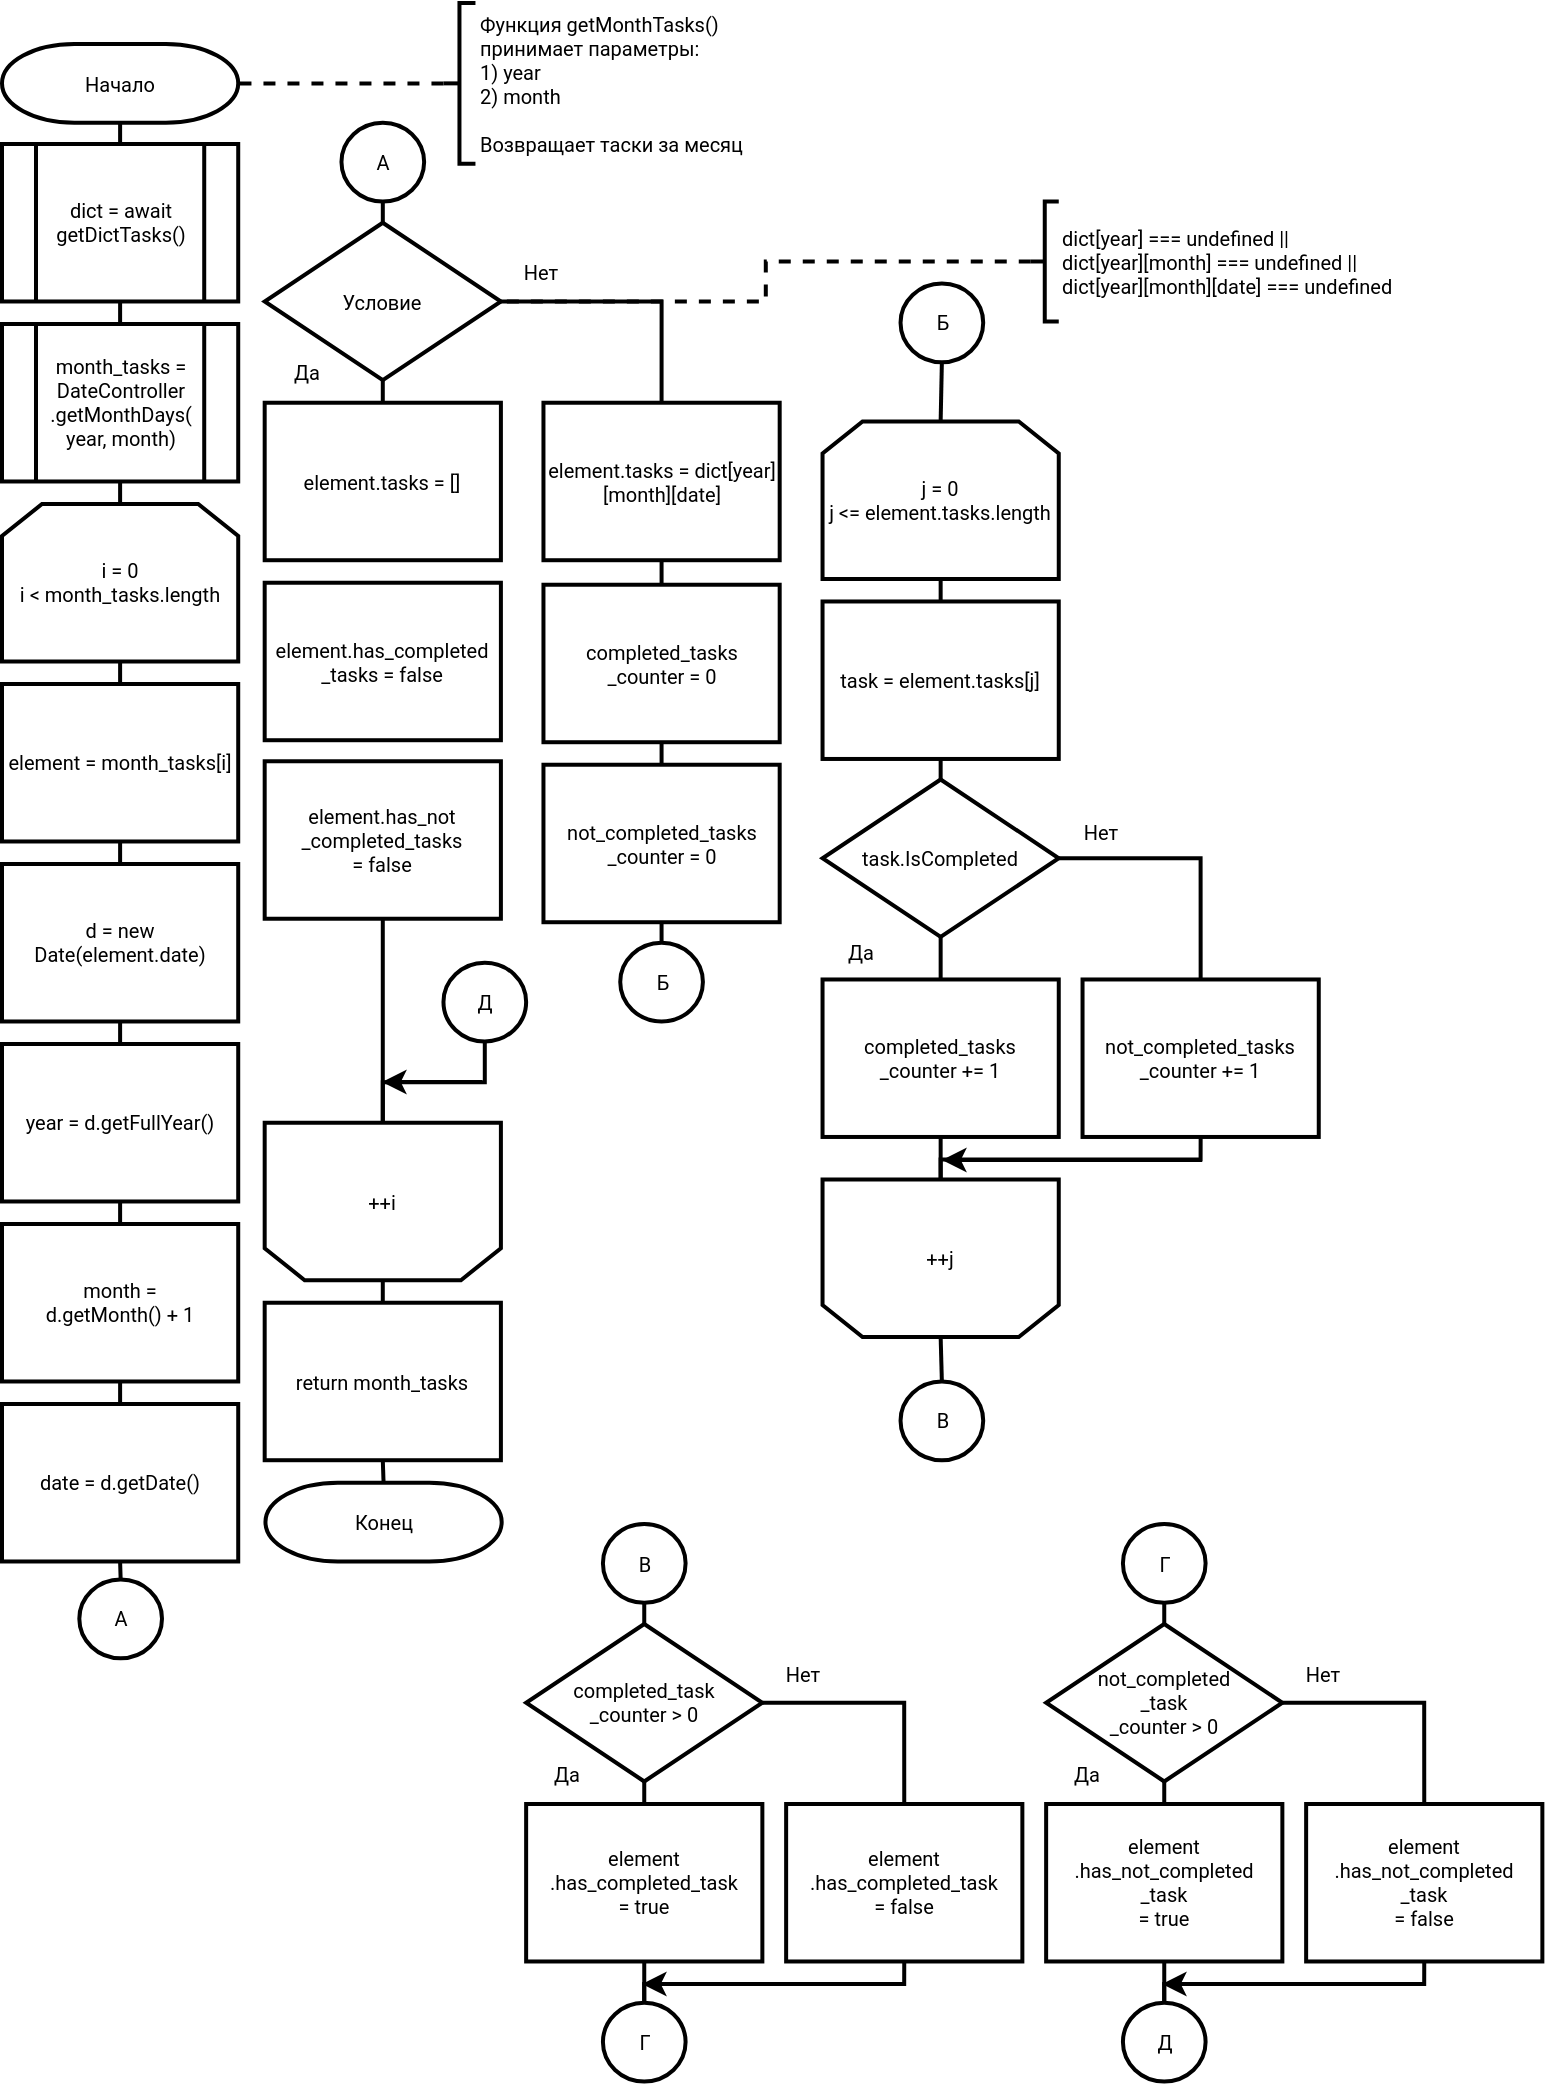 <mxfile version="20.2.3" type="device"><diagram id="nFzSmiwqBWRnLa_vWKCg" name="Page-1"><mxGraphModel dx="1673" dy="1018" grid="1" gridSize="10" guides="1" tooltips="1" connect="1" arrows="1" fold="1" page="1" pageScale="1" pageWidth="827" pageHeight="1169" math="0" shadow="0"><root><mxCell id="0"/><mxCell id="1" parent="0"/><mxCell id="IY1afxQUJ_KsJYkmr2Ai-99" style="edgeStyle=orthogonalEdgeStyle;rounded=0;orthogonalLoop=1;jettySize=auto;html=1;exitX=0.5;exitY=1;exitDx=0;exitDy=0;exitPerimeter=0;entryX=0.5;entryY=0;entryDx=0;entryDy=0;fontFamily=Roboto;fontSource=https%3A%2F%2Ffonts.googleapis.com%2Fcss%3Ffamily%3DRoboto;fontSize=10;endArrow=none;endFill=0;strokeWidth=2;" parent="1" source="IY1afxQUJ_KsJYkmr2Ai-1" target="IY1afxQUJ_KsJYkmr2Ai-2" edge="1"><mxGeometry relative="1" as="geometry"/></mxCell><mxCell id="IY1afxQUJ_KsJYkmr2Ai-1" value="Начало" style="strokeWidth=2;html=1;shape=mxgraph.flowchart.terminator;whiteSpace=wrap;fontFamily=Roboto;fontSource=https%3A%2F%2Ffonts.googleapis.com%2Fcss%3Ffamily%3DRoboto;fontSize=10;" parent="1" vertex="1"><mxGeometry x="40" y="40" width="118.11" height="39.37" as="geometry"/></mxCell><mxCell id="IY1afxQUJ_KsJYkmr2Ai-100" style="edgeStyle=orthogonalEdgeStyle;rounded=0;orthogonalLoop=1;jettySize=auto;html=1;exitX=0.5;exitY=1;exitDx=0;exitDy=0;entryX=0.5;entryY=0;entryDx=0;entryDy=0;fontFamily=Roboto;fontSource=https%3A%2F%2Ffonts.googleapis.com%2Fcss%3Ffamily%3DRoboto;fontSize=10;endArrow=none;endFill=0;strokeWidth=2;" parent="1" source="IY1afxQUJ_KsJYkmr2Ai-2" target="IY1afxQUJ_KsJYkmr2Ai-3" edge="1"><mxGeometry relative="1" as="geometry"/></mxCell><mxCell id="IY1afxQUJ_KsJYkmr2Ai-2" value="dict = await getDictTasks()" style="verticalLabelPosition=middle;verticalAlign=middle;html=1;shape=process;whiteSpace=wrap;rounded=0;size=0.14;arcSize=6;fontFamily=Roboto;fontSource=https%3A%2F%2Ffonts.googleapis.com%2Fcss%3Ffamily%3DRoboto;strokeWidth=2;labelPosition=center;align=center;fontSize=10;" parent="1" vertex="1"><mxGeometry x="40" y="90" width="118.11" height="78.74" as="geometry"/></mxCell><mxCell id="IY1afxQUJ_KsJYkmr2Ai-101" style="edgeStyle=orthogonalEdgeStyle;rounded=0;orthogonalLoop=1;jettySize=auto;html=1;exitX=0.5;exitY=1;exitDx=0;exitDy=0;entryX=0.5;entryY=0;entryDx=0;entryDy=0;fontFamily=Roboto;fontSource=https%3A%2F%2Ffonts.googleapis.com%2Fcss%3Ffamily%3DRoboto;fontSize=10;endArrow=none;endFill=0;strokeWidth=2;" parent="1" source="IY1afxQUJ_KsJYkmr2Ai-3" target="IY1afxQUJ_KsJYkmr2Ai-4" edge="1"><mxGeometry relative="1" as="geometry"/></mxCell><mxCell id="IY1afxQUJ_KsJYkmr2Ai-3" value="month_tasks = DateController&lt;br style=&quot;font-size: 10px;&quot;&gt;.getMonthDays(&lt;br style=&quot;font-size: 10px;&quot;&gt;year, month)" style="verticalLabelPosition=middle;verticalAlign=middle;html=1;shape=process;whiteSpace=wrap;rounded=0;size=0.14;arcSize=6;fontFamily=Roboto;fontSource=https%3A%2F%2Ffonts.googleapis.com%2Fcss%3Ffamily%3DRoboto;strokeWidth=2;labelPosition=center;align=center;fontSize=10;" parent="1" vertex="1"><mxGeometry x="40" y="180" width="118.11" height="78.74" as="geometry"/></mxCell><mxCell id="IY1afxQUJ_KsJYkmr2Ai-102" style="edgeStyle=orthogonalEdgeStyle;rounded=0;orthogonalLoop=1;jettySize=auto;html=1;exitX=0.5;exitY=1;exitDx=0;exitDy=0;entryX=0.5;entryY=0;entryDx=0;entryDy=0;fontFamily=Roboto;fontSource=https%3A%2F%2Ffonts.googleapis.com%2Fcss%3Ffamily%3DRoboto;fontSize=10;endArrow=none;endFill=0;strokeWidth=2;" parent="1" source="IY1afxQUJ_KsJYkmr2Ai-4" target="IY1afxQUJ_KsJYkmr2Ai-6" edge="1"><mxGeometry relative="1" as="geometry"/></mxCell><mxCell id="IY1afxQUJ_KsJYkmr2Ai-4" value="i = 0&lt;br style=&quot;font-size: 10px;&quot;&gt;i &amp;lt; month_tasks.length" style="shape=loopLimit;whiteSpace=wrap;html=1;rounded=0;fontFamily=Roboto;fontSource=https%3A%2F%2Ffonts.googleapis.com%2Fcss%3Ffamily%3DRoboto;strokeWidth=2;fontSize=10;" parent="1" vertex="1"><mxGeometry x="40" y="270" width="118.11" height="78.74" as="geometry"/></mxCell><mxCell id="IY1afxQUJ_KsJYkmr2Ai-87" style="edgeStyle=orthogonalEdgeStyle;rounded=0;orthogonalLoop=1;jettySize=auto;html=1;exitX=0.5;exitY=1;exitDx=0;exitDy=0;entryX=0.5;entryY=0;entryDx=0;entryDy=0;fontFamily=Roboto;fontSource=https%3A%2F%2Ffonts.googleapis.com%2Fcss%3Ffamily%3DRoboto;fontSize=10;endArrow=none;endFill=0;strokeWidth=2;" parent="1" source="IY1afxQUJ_KsJYkmr2Ai-5" target="IY1afxQUJ_KsJYkmr2Ai-85" edge="1"><mxGeometry relative="1" as="geometry"/></mxCell><mxCell id="IY1afxQUJ_KsJYkmr2Ai-5" value="++i" style="shape=loopLimit;whiteSpace=wrap;html=1;rounded=0;fontFamily=Roboto;fontSource=https%3A%2F%2Ffonts.googleapis.com%2Fcss%3Ffamily%3DRoboto;strokeWidth=2;flipV=1;fontSize=10;" parent="1" vertex="1"><mxGeometry x="171.34" y="579.37" width="118.11" height="78.74" as="geometry"/></mxCell><mxCell id="IY1afxQUJ_KsJYkmr2Ai-103" style="edgeStyle=orthogonalEdgeStyle;rounded=0;orthogonalLoop=1;jettySize=auto;html=1;exitX=0.5;exitY=1;exitDx=0;exitDy=0;entryX=0.5;entryY=0;entryDx=0;entryDy=0;fontFamily=Roboto;fontSource=https%3A%2F%2Ffonts.googleapis.com%2Fcss%3Ffamily%3DRoboto;fontSize=10;endArrow=none;endFill=0;strokeWidth=2;" parent="1" source="IY1afxQUJ_KsJYkmr2Ai-6" target="IY1afxQUJ_KsJYkmr2Ai-7" edge="1"><mxGeometry relative="1" as="geometry"/></mxCell><mxCell id="IY1afxQUJ_KsJYkmr2Ai-6" value="element = month_tasks[i]" style="rounded=0;whiteSpace=wrap;html=1;absoluteArcSize=1;arcSize=14;strokeWidth=2;fontFamily=Roboto;fontSource=https%3A%2F%2Ffonts.googleapis.com%2Fcss%3Ffamily%3DRoboto;fontSize=10;" parent="1" vertex="1"><mxGeometry x="40" y="360" width="118.11" height="78.74" as="geometry"/></mxCell><mxCell id="IY1afxQUJ_KsJYkmr2Ai-104" style="edgeStyle=orthogonalEdgeStyle;rounded=0;orthogonalLoop=1;jettySize=auto;html=1;exitX=0.5;exitY=1;exitDx=0;exitDy=0;entryX=0.5;entryY=0;entryDx=0;entryDy=0;fontFamily=Roboto;fontSource=https%3A%2F%2Ffonts.googleapis.com%2Fcss%3Ffamily%3DRoboto;fontSize=10;endArrow=none;endFill=0;strokeWidth=2;" parent="1" source="IY1afxQUJ_KsJYkmr2Ai-7" target="IY1afxQUJ_KsJYkmr2Ai-8" edge="1"><mxGeometry relative="1" as="geometry"/></mxCell><mxCell id="IY1afxQUJ_KsJYkmr2Ai-7" value="d = new Date(element.date)" style="rounded=0;whiteSpace=wrap;html=1;absoluteArcSize=1;arcSize=14;strokeWidth=2;fontFamily=Roboto;fontSource=https%3A%2F%2Ffonts.googleapis.com%2Fcss%3Ffamily%3DRoboto;fontSize=10;" parent="1" vertex="1"><mxGeometry x="40" y="450" width="118.11" height="78.74" as="geometry"/></mxCell><mxCell id="IY1afxQUJ_KsJYkmr2Ai-105" style="edgeStyle=orthogonalEdgeStyle;rounded=0;orthogonalLoop=1;jettySize=auto;html=1;exitX=0.5;exitY=1;exitDx=0;exitDy=0;entryX=0.5;entryY=0;entryDx=0;entryDy=0;fontFamily=Roboto;fontSource=https%3A%2F%2Ffonts.googleapis.com%2Fcss%3Ffamily%3DRoboto;fontSize=10;endArrow=none;endFill=0;strokeWidth=2;" parent="1" source="IY1afxQUJ_KsJYkmr2Ai-8" target="IY1afxQUJ_KsJYkmr2Ai-9" edge="1"><mxGeometry relative="1" as="geometry"/></mxCell><mxCell id="IY1afxQUJ_KsJYkmr2Ai-8" value="year = d.getFullYear()" style="rounded=0;whiteSpace=wrap;html=1;absoluteArcSize=1;arcSize=14;strokeWidth=2;fontFamily=Roboto;fontSource=https%3A%2F%2Ffonts.googleapis.com%2Fcss%3Ffamily%3DRoboto;fontSize=10;" parent="1" vertex="1"><mxGeometry x="40" y="540" width="118.11" height="78.74" as="geometry"/></mxCell><mxCell id="IY1afxQUJ_KsJYkmr2Ai-106" style="edgeStyle=orthogonalEdgeStyle;rounded=0;orthogonalLoop=1;jettySize=auto;html=1;exitX=0.5;exitY=1;exitDx=0;exitDy=0;entryX=0.5;entryY=0;entryDx=0;entryDy=0;fontFamily=Roboto;fontSource=https%3A%2F%2Ffonts.googleapis.com%2Fcss%3Ffamily%3DRoboto;fontSize=10;endArrow=none;endFill=0;strokeWidth=2;" parent="1" source="IY1afxQUJ_KsJYkmr2Ai-9" target="IY1afxQUJ_KsJYkmr2Ai-10" edge="1"><mxGeometry relative="1" as="geometry"/></mxCell><mxCell id="IY1afxQUJ_KsJYkmr2Ai-9" value="month =&lt;br style=&quot;font-size: 10px;&quot;&gt;d.getMonth() + 1" style="rounded=0;whiteSpace=wrap;html=1;absoluteArcSize=1;arcSize=14;strokeWidth=2;fontFamily=Roboto;fontSource=https%3A%2F%2Ffonts.googleapis.com%2Fcss%3Ffamily%3DRoboto;fontSize=10;" parent="1" vertex="1"><mxGeometry x="40" y="630" width="118.11" height="78.74" as="geometry"/></mxCell><mxCell id="IY1afxQUJ_KsJYkmr2Ai-57" style="edgeStyle=orthogonalEdgeStyle;rounded=0;orthogonalLoop=1;jettySize=auto;html=1;exitX=0.5;exitY=1;exitDx=0;exitDy=0;entryX=0.5;entryY=0;entryDx=0;entryDy=0;entryPerimeter=0;endArrow=none;endFill=0;strokeWidth=2;fontFamily=Roboto;fontSource=https%3A%2F%2Ffonts.googleapis.com%2Fcss%3Ffamily%3DRoboto;fontSize=10;" parent="1" source="IY1afxQUJ_KsJYkmr2Ai-10" target="IY1afxQUJ_KsJYkmr2Ai-12" edge="1"><mxGeometry relative="1" as="geometry"/></mxCell><mxCell id="IY1afxQUJ_KsJYkmr2Ai-10" value="date = d.getDate()" style="rounded=0;whiteSpace=wrap;html=1;absoluteArcSize=1;arcSize=14;strokeWidth=2;fontFamily=Roboto;fontSource=https%3A%2F%2Ffonts.googleapis.com%2Fcss%3Ffamily%3DRoboto;fontSize=10;" parent="1" vertex="1"><mxGeometry x="40" y="720" width="118.11" height="78.74" as="geometry"/></mxCell><mxCell id="IY1afxQUJ_KsJYkmr2Ai-89" style="edgeStyle=orthogonalEdgeStyle;rounded=0;orthogonalLoop=1;jettySize=auto;html=1;exitX=0.5;exitY=1;exitDx=0;exitDy=0;exitPerimeter=0;entryX=0.5;entryY=0;entryDx=0;entryDy=0;fontFamily=Roboto;fontSource=https%3A%2F%2Ffonts.googleapis.com%2Fcss%3Ffamily%3DRoboto;fontSize=10;endArrow=none;endFill=0;strokeWidth=2;" parent="1" source="IY1afxQUJ_KsJYkmr2Ai-11" target="IY1afxQUJ_KsJYkmr2Ai-16" edge="1"><mxGeometry relative="1" as="geometry"/></mxCell><mxCell id="IY1afxQUJ_KsJYkmr2Ai-90" style="edgeStyle=orthogonalEdgeStyle;rounded=0;orthogonalLoop=1;jettySize=auto;html=1;exitX=1;exitY=0.5;exitDx=0;exitDy=0;exitPerimeter=0;entryX=0.5;entryY=0;entryDx=0;entryDy=0;fontFamily=Roboto;fontSource=https%3A%2F%2Ffonts.googleapis.com%2Fcss%3Ffamily%3DRoboto;fontSize=10;endArrow=none;endFill=0;strokeWidth=2;" parent="1" source="IY1afxQUJ_KsJYkmr2Ai-11" target="IY1afxQUJ_KsJYkmr2Ai-19" edge="1"><mxGeometry relative="1" as="geometry"/></mxCell><mxCell id="IY1afxQUJ_KsJYkmr2Ai-11" value="Условие" style="strokeWidth=2;html=1;shape=mxgraph.flowchart.decision;whiteSpace=wrap;fontFamily=Roboto;fontSource=https%3A%2F%2Ffonts.googleapis.com%2Fcss%3Ffamily%3DRoboto;rounded=0;fontSize=10;" parent="1" vertex="1"><mxGeometry x="171.34" y="129.37" width="118.11" height="78.74" as="geometry"/></mxCell><mxCell id="IY1afxQUJ_KsJYkmr2Ai-12" value="А" style="verticalLabelPosition=middle;verticalAlign=middle;html=1;shape=mxgraph.flowchart.on-page_reference;fontFamily=Roboto;fontSource=https%3A%2F%2Ffonts.googleapis.com%2Fcss%3Ffamily%3DRoboto;strokeWidth=2;labelPosition=center;align=center;rounded=0;fontSize=10;" parent="1" vertex="1"><mxGeometry x="78.66" y="807.74" width="41.338" height="39.37" as="geometry"/></mxCell><mxCell id="IY1afxQUJ_KsJYkmr2Ai-107" style="edgeStyle=orthogonalEdgeStyle;rounded=0;orthogonalLoop=1;jettySize=auto;html=1;exitX=0.5;exitY=1;exitDx=0;exitDy=0;exitPerimeter=0;entryX=0.5;entryY=0;entryDx=0;entryDy=0;entryPerimeter=0;fontFamily=Roboto;fontSource=https%3A%2F%2Ffonts.googleapis.com%2Fcss%3Ffamily%3DRoboto;fontSize=10;endArrow=none;endFill=0;strokeWidth=2;" parent="1" source="IY1afxQUJ_KsJYkmr2Ai-13" target="IY1afxQUJ_KsJYkmr2Ai-11" edge="1"><mxGeometry relative="1" as="geometry"/></mxCell><mxCell id="IY1afxQUJ_KsJYkmr2Ai-13" value="А" style="verticalLabelPosition=middle;verticalAlign=middle;html=1;shape=mxgraph.flowchart.on-page_reference;fontFamily=Roboto;fontSource=https%3A%2F%2Ffonts.googleapis.com%2Fcss%3Ffamily%3DRoboto;strokeWidth=2;labelPosition=center;align=center;rounded=0;fontSize=10;" parent="1" vertex="1"><mxGeometry x="209.73" y="79.37" width="41.338" height="39.37" as="geometry"/></mxCell><mxCell id="IY1afxQUJ_KsJYkmr2Ai-15" style="edgeStyle=orthogonalEdgeStyle;rounded=0;orthogonalLoop=1;jettySize=auto;html=1;exitX=0;exitY=0.5;exitDx=0;exitDy=0;exitPerimeter=0;endArrow=none;endFill=0;strokeWidth=2;dashed=1;fontFamily=Roboto;fontSource=https%3A%2F%2Ffonts.googleapis.com%2Fcss%3Ffamily%3DRoboto;fontSize=10;" parent="1" source="IY1afxQUJ_KsJYkmr2Ai-14" target="IY1afxQUJ_KsJYkmr2Ai-11" edge="1"><mxGeometry relative="1" as="geometry"/></mxCell><mxCell id="IY1afxQUJ_KsJYkmr2Ai-14" value="&lt;span style=&quot;text-align: center; font-size: 10px;&quot;&gt;dict[year]&amp;nbsp;&lt;/span&gt;&lt;span style=&quot;text-align: center; font-size: 10px;&quot;&gt;=== undefined ||&lt;br style=&quot;font-size: 10px;&quot;&gt;dict[year][month] === undefined ||&lt;br style=&quot;font-size: 10px;&quot;&gt;dict[year][month][date] === undefined&lt;br style=&quot;font-size: 10px;&quot;&gt;&lt;/span&gt;" style="strokeWidth=2;html=1;shape=mxgraph.flowchart.annotation_2;align=left;labelPosition=right;pointerEvents=1;rounded=0;fontFamily=Roboto;fontSource=https%3A%2F%2Ffonts.googleapis.com%2Fcss%3Ffamily%3DRoboto;fontSize=10;" parent="1" vertex="1"><mxGeometry x="554.38" y="118.74" width="14" height="60" as="geometry"/></mxCell><mxCell id="IY1afxQUJ_KsJYkmr2Ai-16" value="element.tasks = []" style="rounded=0;whiteSpace=wrap;html=1;absoluteArcSize=1;arcSize=14;strokeWidth=2;fontFamily=Roboto;fontSource=https%3A%2F%2Ffonts.googleapis.com%2Fcss%3Ffamily%3DRoboto;fontSize=10;" parent="1" vertex="1"><mxGeometry x="171.34" y="219.37" width="118.11" height="78.74" as="geometry"/></mxCell><mxCell id="IY1afxQUJ_KsJYkmr2Ai-17" value="element.has_completed&lt;br style=&quot;font-size: 10px;&quot;&gt;_tasks = false" style="rounded=0;whiteSpace=wrap;html=1;absoluteArcSize=1;arcSize=14;strokeWidth=2;fontFamily=Roboto;fontSource=https%3A%2F%2Ffonts.googleapis.com%2Fcss%3Ffamily%3DRoboto;fontSize=10;" parent="1" vertex="1"><mxGeometry x="171.34" y="309.37" width="118.11" height="78.74" as="geometry"/></mxCell><mxCell id="IY1afxQUJ_KsJYkmr2Ai-84" style="edgeStyle=orthogonalEdgeStyle;rounded=0;orthogonalLoop=1;jettySize=auto;html=1;exitX=0.5;exitY=1;exitDx=0;exitDy=0;entryX=0.5;entryY=0;entryDx=0;entryDy=0;fontFamily=Roboto;fontSource=https%3A%2F%2Ffonts.googleapis.com%2Fcss%3Ffamily%3DRoboto;fontSize=10;endArrow=none;endFill=0;strokeWidth=2;" parent="1" source="IY1afxQUJ_KsJYkmr2Ai-18" target="IY1afxQUJ_KsJYkmr2Ai-5" edge="1"><mxGeometry relative="1" as="geometry"/></mxCell><mxCell id="IY1afxQUJ_KsJYkmr2Ai-18" value="element.has_not&lt;br style=&quot;font-size: 10px;&quot;&gt;_completed_tasks&lt;br style=&quot;font-size: 10px;&quot;&gt;= false" style="rounded=0;whiteSpace=wrap;html=1;absoluteArcSize=1;arcSize=14;strokeWidth=2;fontFamily=Roboto;fontSource=https%3A%2F%2Ffonts.googleapis.com%2Fcss%3Ffamily%3DRoboto;fontSize=10;" parent="1" vertex="1"><mxGeometry x="171.34" y="398.63" width="118.11" height="78.74" as="geometry"/></mxCell><mxCell id="IY1afxQUJ_KsJYkmr2Ai-28" style="edgeStyle=orthogonalEdgeStyle;rounded=0;orthogonalLoop=1;jettySize=auto;html=1;exitX=0.5;exitY=1;exitDx=0;exitDy=0;entryX=0.5;entryY=0;entryDx=0;entryDy=0;endArrow=none;endFill=0;strokeWidth=2;fontFamily=Roboto;fontSource=https%3A%2F%2Ffonts.googleapis.com%2Fcss%3Ffamily%3DRoboto;fontSize=10;" parent="1" source="IY1afxQUJ_KsJYkmr2Ai-19" target="IY1afxQUJ_KsJYkmr2Ai-20" edge="1"><mxGeometry relative="1" as="geometry"/></mxCell><mxCell id="IY1afxQUJ_KsJYkmr2Ai-19" value="element.tasks = dict[year][month][date]" style="rounded=0;whiteSpace=wrap;html=1;absoluteArcSize=1;arcSize=14;strokeWidth=2;fontFamily=Roboto;fontSource=https%3A%2F%2Ffonts.googleapis.com%2Fcss%3Ffamily%3DRoboto;fontSize=10;" parent="1" vertex="1"><mxGeometry x="310.73" y="219.37" width="118.11" height="78.74" as="geometry"/></mxCell><mxCell id="IY1afxQUJ_KsJYkmr2Ai-29" style="edgeStyle=orthogonalEdgeStyle;rounded=0;orthogonalLoop=1;jettySize=auto;html=1;exitX=0.5;exitY=1;exitDx=0;exitDy=0;entryX=0.5;entryY=0;entryDx=0;entryDy=0;endArrow=none;endFill=0;strokeWidth=2;fontFamily=Roboto;fontSource=https%3A%2F%2Ffonts.googleapis.com%2Fcss%3Ffamily%3DRoboto;fontSize=10;" parent="1" source="IY1afxQUJ_KsJYkmr2Ai-20" target="IY1afxQUJ_KsJYkmr2Ai-21" edge="1"><mxGeometry relative="1" as="geometry"/></mxCell><mxCell id="IY1afxQUJ_KsJYkmr2Ai-20" value="completed_tasks&lt;br style=&quot;font-size: 10px;&quot;&gt;_counter = 0" style="rounded=0;whiteSpace=wrap;html=1;absoluteArcSize=1;arcSize=14;strokeWidth=2;fontFamily=Roboto;fontSource=https%3A%2F%2Ffonts.googleapis.com%2Fcss%3Ffamily%3DRoboto;fontSize=10;" parent="1" vertex="1"><mxGeometry x="310.73" y="310.37" width="118.11" height="78.74" as="geometry"/></mxCell><mxCell id="IY1afxQUJ_KsJYkmr2Ai-58" style="edgeStyle=orthogonalEdgeStyle;rounded=0;orthogonalLoop=1;jettySize=auto;html=1;exitX=0.5;exitY=1;exitDx=0;exitDy=0;entryX=0.5;entryY=0;entryDx=0;entryDy=0;entryPerimeter=0;endArrow=none;endFill=0;strokeWidth=2;fontFamily=Roboto;fontSource=https%3A%2F%2Ffonts.googleapis.com%2Fcss%3Ffamily%3DRoboto;fontSize=10;" parent="1" source="IY1afxQUJ_KsJYkmr2Ai-21" target="IY1afxQUJ_KsJYkmr2Ai-51" edge="1"><mxGeometry relative="1" as="geometry"/></mxCell><mxCell id="IY1afxQUJ_KsJYkmr2Ai-21" value="not_completed_tasks&lt;br style=&quot;font-size: 10px;&quot;&gt;_counter = 0" style="rounded=0;whiteSpace=wrap;html=1;absoluteArcSize=1;arcSize=14;strokeWidth=2;fontFamily=Roboto;fontSource=https%3A%2F%2Ffonts.googleapis.com%2Fcss%3Ffamily%3DRoboto;fontSize=10;" parent="1" vertex="1"><mxGeometry x="310.73" y="400.37" width="118.11" height="78.74" as="geometry"/></mxCell><mxCell id="IY1afxQUJ_KsJYkmr2Ai-39" style="edgeStyle=orthogonalEdgeStyle;rounded=0;orthogonalLoop=1;jettySize=auto;html=1;exitX=0.5;exitY=1;exitDx=0;exitDy=0;entryX=0.5;entryY=0;entryDx=0;entryDy=0;endArrow=none;endFill=0;strokeWidth=2;fontFamily=Roboto;fontSource=https%3A%2F%2Ffonts.googleapis.com%2Fcss%3Ffamily%3DRoboto;fontSize=10;" parent="1" source="IY1afxQUJ_KsJYkmr2Ai-40" target="IY1afxQUJ_KsJYkmr2Ai-42" edge="1"><mxGeometry relative="1" as="geometry"/></mxCell><mxCell id="IY1afxQUJ_KsJYkmr2Ai-40" value="j = 0&lt;br style=&quot;font-size: 10px;&quot;&gt;j &amp;lt;= element.tasks.length" style="shape=loopLimit;whiteSpace=wrap;html=1;rounded=0;fontFamily=Roboto;fontSource=https%3A%2F%2Ffonts.googleapis.com%2Fcss%3Ffamily%3DRoboto;strokeWidth=2;fontSize=10;" parent="1" vertex="1"><mxGeometry x="450.27" y="228.74" width="118.11" height="78.74" as="geometry"/></mxCell><mxCell id="IY1afxQUJ_KsJYkmr2Ai-41" style="edgeStyle=orthogonalEdgeStyle;rounded=0;orthogonalLoop=1;jettySize=auto;html=1;exitX=0.5;exitY=1;exitDx=0;exitDy=0;entryX=0.5;entryY=0;entryDx=0;entryDy=0;entryPerimeter=0;endArrow=none;endFill=0;strokeWidth=2;fontFamily=Roboto;fontSource=https%3A%2F%2Ffonts.googleapis.com%2Fcss%3Ffamily%3DRoboto;fontSize=10;" parent="1" source="IY1afxQUJ_KsJYkmr2Ai-42" target="IY1afxQUJ_KsJYkmr2Ai-45" edge="1"><mxGeometry relative="1" as="geometry"/></mxCell><mxCell id="IY1afxQUJ_KsJYkmr2Ai-42" value="task = element.tasks[j]" style="rounded=0;whiteSpace=wrap;html=1;absoluteArcSize=1;arcSize=14;strokeWidth=2;fontFamily=Roboto;fontSource=https%3A%2F%2Ffonts.googleapis.com%2Fcss%3Ffamily%3DRoboto;fontSize=10;" parent="1" vertex="1"><mxGeometry x="450.27" y="318.74" width="118.11" height="78.74" as="geometry"/></mxCell><mxCell id="IY1afxQUJ_KsJYkmr2Ai-43" style="edgeStyle=orthogonalEdgeStyle;rounded=0;orthogonalLoop=1;jettySize=auto;html=1;exitX=0.5;exitY=1;exitDx=0;exitDy=0;exitPerimeter=0;entryX=0.5;entryY=0;entryDx=0;entryDy=0;endArrow=none;endFill=0;strokeWidth=2;fontFamily=Roboto;fontSource=https%3A%2F%2Ffonts.googleapis.com%2Fcss%3Ffamily%3DRoboto;fontSize=10;" parent="1" source="IY1afxQUJ_KsJYkmr2Ai-45" target="IY1afxQUJ_KsJYkmr2Ai-47" edge="1"><mxGeometry relative="1" as="geometry"/></mxCell><mxCell id="IY1afxQUJ_KsJYkmr2Ai-44" style="edgeStyle=orthogonalEdgeStyle;rounded=0;orthogonalLoop=1;jettySize=auto;html=1;exitX=1;exitY=0.5;exitDx=0;exitDy=0;exitPerimeter=0;entryX=0.5;entryY=0;entryDx=0;entryDy=0;endArrow=none;endFill=0;strokeWidth=2;fontFamily=Roboto;fontSource=https%3A%2F%2Ffonts.googleapis.com%2Fcss%3Ffamily%3DRoboto;fontSize=10;" parent="1" source="IY1afxQUJ_KsJYkmr2Ai-45" target="IY1afxQUJ_KsJYkmr2Ai-49" edge="1"><mxGeometry relative="1" as="geometry"/></mxCell><mxCell id="IY1afxQUJ_KsJYkmr2Ai-45" value="task.IsCompleted" style="strokeWidth=2;html=1;shape=mxgraph.flowchart.decision;whiteSpace=wrap;fontFamily=Roboto;fontSource=https%3A%2F%2Ffonts.googleapis.com%2Fcss%3Ffamily%3DRoboto;rounded=0;fontSize=10;" parent="1" vertex="1"><mxGeometry x="450.27" y="407.74" width="118.11" height="78.74" as="geometry"/></mxCell><mxCell id="IY1afxQUJ_KsJYkmr2Ai-46" style="edgeStyle=orthogonalEdgeStyle;rounded=0;orthogonalLoop=1;jettySize=auto;html=1;exitX=0.5;exitY=1;exitDx=0;exitDy=0;entryX=0.5;entryY=0;entryDx=0;entryDy=0;endArrow=none;endFill=0;strokeWidth=2;fontFamily=Roboto;fontSource=https%3A%2F%2Ffonts.googleapis.com%2Fcss%3Ffamily%3DRoboto;fontSize=10;" parent="1" source="IY1afxQUJ_KsJYkmr2Ai-47" target="IY1afxQUJ_KsJYkmr2Ai-50" edge="1"><mxGeometry relative="1" as="geometry"/></mxCell><mxCell id="IY1afxQUJ_KsJYkmr2Ai-47" value="completed_tasks&lt;br style=&quot;font-size: 10px;&quot;&gt;_counter += 1" style="rounded=0;whiteSpace=wrap;html=1;absoluteArcSize=1;arcSize=14;strokeWidth=2;fontFamily=Roboto;fontSource=https%3A%2F%2Ffonts.googleapis.com%2Fcss%3Ffamily%3DRoboto;fontSize=10;" parent="1" vertex="1"><mxGeometry x="450.27" y="507.74" width="118.11" height="78.74" as="geometry"/></mxCell><mxCell id="IY1afxQUJ_KsJYkmr2Ai-48" style="edgeStyle=orthogonalEdgeStyle;rounded=0;orthogonalLoop=1;jettySize=auto;html=1;exitX=0.5;exitY=1;exitDx=0;exitDy=0;entryX=0.5;entryY=0;entryDx=0;entryDy=0;endArrow=none;endFill=0;strokeWidth=2;fontFamily=Roboto;fontSource=https%3A%2F%2Ffonts.googleapis.com%2Fcss%3Ffamily%3DRoboto;fontSize=10;" parent="1" source="IY1afxQUJ_KsJYkmr2Ai-49" target="IY1afxQUJ_KsJYkmr2Ai-50" edge="1"><mxGeometry relative="1" as="geometry"><Array as="points"><mxPoint x="639.27" y="597.74"/><mxPoint x="509.27" y="597.74"/></Array></mxGeometry></mxCell><mxCell id="IY1afxQUJ_KsJYkmr2Ai-49" value="not_completed_tasks&lt;br style=&quot;font-size: 10px;&quot;&gt;_counter += 1" style="rounded=0;whiteSpace=wrap;html=1;absoluteArcSize=1;arcSize=14;strokeWidth=2;fontFamily=Roboto;fontSource=https%3A%2F%2Ffonts.googleapis.com%2Fcss%3Ffamily%3DRoboto;fontSize=10;" parent="1" vertex="1"><mxGeometry x="580.27" y="507.74" width="118.11" height="78.74" as="geometry"/></mxCell><mxCell id="IY1afxQUJ_KsJYkmr2Ai-56" style="edgeStyle=orthogonalEdgeStyle;rounded=0;orthogonalLoop=1;jettySize=auto;html=1;exitX=0.5;exitY=1;exitDx=0;exitDy=0;entryX=0.5;entryY=0;entryDx=0;entryDy=0;entryPerimeter=0;endArrow=none;endFill=0;strokeWidth=2;fontFamily=Roboto;fontSource=https%3A%2F%2Ffonts.googleapis.com%2Fcss%3Ffamily%3DRoboto;fontSize=10;" parent="1" source="IY1afxQUJ_KsJYkmr2Ai-50" target="IY1afxQUJ_KsJYkmr2Ai-55" edge="1"><mxGeometry relative="1" as="geometry"/></mxCell><mxCell id="IY1afxQUJ_KsJYkmr2Ai-50" value="++j" style="shape=loopLimit;whiteSpace=wrap;html=1;rounded=0;fontFamily=Roboto;fontSource=https%3A%2F%2Ffonts.googleapis.com%2Fcss%3Ffamily%3DRoboto;strokeWidth=2;flipV=1;fontSize=10;" parent="1" vertex="1"><mxGeometry x="450.27" y="607.74" width="118.11" height="78.74" as="geometry"/></mxCell><mxCell id="IY1afxQUJ_KsJYkmr2Ai-51" value="Б" style="verticalLabelPosition=middle;verticalAlign=middle;html=1;shape=mxgraph.flowchart.on-page_reference;fontFamily=Roboto;fontSource=https%3A%2F%2Ffonts.googleapis.com%2Fcss%3Ffamily%3DRoboto;strokeWidth=2;labelPosition=center;align=center;rounded=0;fontSize=10;" parent="1" vertex="1"><mxGeometry x="349.12" y="489.37" width="41.338" height="39.37" as="geometry"/></mxCell><mxCell id="IY1afxQUJ_KsJYkmr2Ai-64" style="edgeStyle=orthogonalEdgeStyle;rounded=0;orthogonalLoop=1;jettySize=auto;html=1;exitX=0.5;exitY=1;exitDx=0;exitDy=0;exitPerimeter=0;entryX=0.5;entryY=0;entryDx=0;entryDy=0;entryPerimeter=0;endArrow=none;endFill=0;strokeWidth=2;fontFamily=Roboto;fontSource=https%3A%2F%2Ffonts.googleapis.com%2Fcss%3Ffamily%3DRoboto;fontSize=10;" parent="1" source="IY1afxQUJ_KsJYkmr2Ai-52" target="IY1afxQUJ_KsJYkmr2Ai-61" edge="1"><mxGeometry relative="1" as="geometry"/></mxCell><mxCell id="IY1afxQUJ_KsJYkmr2Ai-52" value="В" style="verticalLabelPosition=middle;verticalAlign=middle;html=1;shape=mxgraph.flowchart.on-page_reference;fontFamily=Roboto;fontSource=https%3A%2F%2Ffonts.googleapis.com%2Fcss%3Ffamily%3DRoboto;strokeWidth=2;labelPosition=center;align=center;rounded=0;fontSize=10;" parent="1" vertex="1"><mxGeometry x="340.46" y="780" width="41.338" height="39.37" as="geometry"/></mxCell><mxCell id="IY1afxQUJ_KsJYkmr2Ai-54" style="edgeStyle=orthogonalEdgeStyle;rounded=0;orthogonalLoop=1;jettySize=auto;html=1;exitX=0.5;exitY=1;exitDx=0;exitDy=0;exitPerimeter=0;entryX=0.5;entryY=0;entryDx=0;entryDy=0;endArrow=none;endFill=0;strokeWidth=2;fontFamily=Roboto;fontSource=https%3A%2F%2Ffonts.googleapis.com%2Fcss%3Ffamily%3DRoboto;fontSize=10;" parent="1" source="IY1afxQUJ_KsJYkmr2Ai-53" target="IY1afxQUJ_KsJYkmr2Ai-40" edge="1"><mxGeometry relative="1" as="geometry"/></mxCell><mxCell id="IY1afxQUJ_KsJYkmr2Ai-53" value="Б" style="verticalLabelPosition=middle;verticalAlign=middle;html=1;shape=mxgraph.flowchart.on-page_reference;fontFamily=Roboto;fontSource=https%3A%2F%2Ffonts.googleapis.com%2Fcss%3Ffamily%3DRoboto;strokeWidth=2;labelPosition=center;align=center;rounded=0;fontSize=10;" parent="1" vertex="1"><mxGeometry x="489.27" y="159.74" width="41.338" height="39.37" as="geometry"/></mxCell><mxCell id="IY1afxQUJ_KsJYkmr2Ai-55" value="В" style="verticalLabelPosition=middle;verticalAlign=middle;html=1;shape=mxgraph.flowchart.on-page_reference;fontFamily=Roboto;fontSource=https%3A%2F%2Ffonts.googleapis.com%2Fcss%3Ffamily%3DRoboto;strokeWidth=2;labelPosition=center;align=center;rounded=0;fontSize=10;" parent="1" vertex="1"><mxGeometry x="489.27" y="708.74" width="41.338" height="39.37" as="geometry"/></mxCell><mxCell id="IY1afxQUJ_KsJYkmr2Ai-65" style="edgeStyle=orthogonalEdgeStyle;rounded=0;orthogonalLoop=1;jettySize=auto;html=1;exitX=0.5;exitY=1;exitDx=0;exitDy=0;exitPerimeter=0;entryX=0.5;entryY=0;entryDx=0;entryDy=0;endArrow=none;endFill=0;strokeWidth=2;fontFamily=Roboto;fontSource=https%3A%2F%2Ffonts.googleapis.com%2Fcss%3Ffamily%3DRoboto;fontSize=10;" parent="1" source="IY1afxQUJ_KsJYkmr2Ai-61" target="IY1afxQUJ_KsJYkmr2Ai-62" edge="1"><mxGeometry relative="1" as="geometry"/></mxCell><mxCell id="IY1afxQUJ_KsJYkmr2Ai-66" style="edgeStyle=orthogonalEdgeStyle;rounded=0;orthogonalLoop=1;jettySize=auto;html=1;exitX=1;exitY=0.5;exitDx=0;exitDy=0;exitPerimeter=0;entryX=0.5;entryY=0;entryDx=0;entryDy=0;endArrow=none;endFill=0;strokeWidth=2;fontFamily=Roboto;fontSource=https%3A%2F%2Ffonts.googleapis.com%2Fcss%3Ffamily%3DRoboto;fontSize=10;" parent="1" source="IY1afxQUJ_KsJYkmr2Ai-61" target="IY1afxQUJ_KsJYkmr2Ai-63" edge="1"><mxGeometry relative="1" as="geometry"/></mxCell><mxCell id="IY1afxQUJ_KsJYkmr2Ai-61" value="completed_task&lt;br style=&quot;font-size: 10px;&quot;&gt;_counter &amp;gt; 0" style="strokeWidth=2;html=1;shape=mxgraph.flowchart.decision;whiteSpace=wrap;fontFamily=Roboto;fontSource=https%3A%2F%2Ffonts.googleapis.com%2Fcss%3Ffamily%3DRoboto;rounded=0;fontSize=10;" parent="1" vertex="1"><mxGeometry x="302.07" y="830" width="118.11" height="78.74" as="geometry"/></mxCell><mxCell id="IY1afxQUJ_KsJYkmr2Ai-68" style="edgeStyle=orthogonalEdgeStyle;rounded=0;orthogonalLoop=1;jettySize=auto;html=1;exitX=0.5;exitY=1;exitDx=0;exitDy=0;entryX=0.5;entryY=0;entryDx=0;entryDy=0;entryPerimeter=0;endArrow=none;endFill=0;strokeWidth=2;fontFamily=Roboto;fontSource=https%3A%2F%2Ffonts.googleapis.com%2Fcss%3Ffamily%3DRoboto;fontSize=10;" parent="1" source="IY1afxQUJ_KsJYkmr2Ai-62" target="IY1afxQUJ_KsJYkmr2Ai-67" edge="1"><mxGeometry relative="1" as="geometry"/></mxCell><mxCell id="IY1afxQUJ_KsJYkmr2Ai-62" value="element&lt;br style=&quot;font-size: 10px;&quot;&gt;.has_completed_task&lt;br style=&quot;font-size: 10px;&quot;&gt;= true" style="rounded=0;whiteSpace=wrap;html=1;absoluteArcSize=1;arcSize=14;strokeWidth=2;fontFamily=Roboto;fontSource=https%3A%2F%2Ffonts.googleapis.com%2Fcss%3Ffamily%3DRoboto;fontSize=10;" parent="1" vertex="1"><mxGeometry x="302.07" y="920" width="118.11" height="78.74" as="geometry"/></mxCell><mxCell id="IY1afxQUJ_KsJYkmr2Ai-69" style="edgeStyle=orthogonalEdgeStyle;rounded=0;orthogonalLoop=1;jettySize=auto;html=1;exitX=0.5;exitY=1;exitDx=0;exitDy=0;entryX=0.5;entryY=0;entryDx=0;entryDy=0;entryPerimeter=0;endArrow=none;endFill=0;strokeWidth=2;fontFamily=Roboto;fontSource=https%3A%2F%2Ffonts.googleapis.com%2Fcss%3Ffamily%3DRoboto;fontSize=10;" parent="1" source="IY1afxQUJ_KsJYkmr2Ai-63" target="IY1afxQUJ_KsJYkmr2Ai-67" edge="1"><mxGeometry relative="1" as="geometry"><Array as="points"><mxPoint x="491.07" y="1010"/><mxPoint x="361.07" y="1010"/></Array></mxGeometry></mxCell><mxCell id="IY1afxQUJ_KsJYkmr2Ai-63" value="element&lt;br style=&quot;font-size: 10px;&quot;&gt;.has_completed_task&lt;br style=&quot;font-size: 10px;&quot;&gt;= false" style="rounded=0;whiteSpace=wrap;html=1;absoluteArcSize=1;arcSize=14;strokeWidth=2;fontFamily=Roboto;fontSource=https%3A%2F%2Ffonts.googleapis.com%2Fcss%3Ffamily%3DRoboto;fontSize=10;" parent="1" vertex="1"><mxGeometry x="432.07" y="920" width="118.11" height="78.74" as="geometry"/></mxCell><mxCell id="IY1afxQUJ_KsJYkmr2Ai-67" value="Г" style="verticalLabelPosition=middle;verticalAlign=middle;html=1;shape=mxgraph.flowchart.on-page_reference;fontFamily=Roboto;fontSource=https%3A%2F%2Ffonts.googleapis.com%2Fcss%3Ffamily%3DRoboto;strokeWidth=2;labelPosition=center;align=center;rounded=0;fontSize=10;" parent="1" vertex="1"><mxGeometry x="340.46" y="1019.37" width="41.338" height="39.37" as="geometry"/></mxCell><mxCell id="IY1afxQUJ_KsJYkmr2Ai-70" style="edgeStyle=orthogonalEdgeStyle;rounded=0;orthogonalLoop=1;jettySize=auto;html=1;exitX=0.5;exitY=1;exitDx=0;exitDy=0;exitPerimeter=0;entryX=0.5;entryY=0;entryDx=0;entryDy=0;entryPerimeter=0;endArrow=none;endFill=0;strokeWidth=2;fontFamily=Roboto;fontSource=https%3A%2F%2Ffonts.googleapis.com%2Fcss%3Ffamily%3DRoboto;fontSize=10;" parent="1" source="IY1afxQUJ_KsJYkmr2Ai-71" target="IY1afxQUJ_KsJYkmr2Ai-74" edge="1"><mxGeometry relative="1" as="geometry"/></mxCell><mxCell id="IY1afxQUJ_KsJYkmr2Ai-71" value="Г" style="verticalLabelPosition=middle;verticalAlign=middle;html=1;shape=mxgraph.flowchart.on-page_reference;fontFamily=Roboto;fontSource=https%3A%2F%2Ffonts.googleapis.com%2Fcss%3Ffamily%3DRoboto;strokeWidth=2;labelPosition=center;align=center;rounded=0;fontSize=10;" parent="1" vertex="1"><mxGeometry x="600.46" y="780" width="41.338" height="39.37" as="geometry"/></mxCell><mxCell id="IY1afxQUJ_KsJYkmr2Ai-72" style="edgeStyle=orthogonalEdgeStyle;rounded=0;orthogonalLoop=1;jettySize=auto;html=1;exitX=0.5;exitY=1;exitDx=0;exitDy=0;exitPerimeter=0;entryX=0.5;entryY=0;entryDx=0;entryDy=0;endArrow=none;endFill=0;strokeWidth=2;fontFamily=Roboto;fontSource=https%3A%2F%2Ffonts.googleapis.com%2Fcss%3Ffamily%3DRoboto;fontSize=10;" parent="1" source="IY1afxQUJ_KsJYkmr2Ai-74" target="IY1afxQUJ_KsJYkmr2Ai-76" edge="1"><mxGeometry relative="1" as="geometry"/></mxCell><mxCell id="IY1afxQUJ_KsJYkmr2Ai-73" style="edgeStyle=orthogonalEdgeStyle;rounded=0;orthogonalLoop=1;jettySize=auto;html=1;exitX=1;exitY=0.5;exitDx=0;exitDy=0;exitPerimeter=0;entryX=0.5;entryY=0;entryDx=0;entryDy=0;endArrow=none;endFill=0;strokeWidth=2;fontFamily=Roboto;fontSource=https%3A%2F%2Ffonts.googleapis.com%2Fcss%3Ffamily%3DRoboto;fontSize=10;" parent="1" source="IY1afxQUJ_KsJYkmr2Ai-74" target="IY1afxQUJ_KsJYkmr2Ai-78" edge="1"><mxGeometry relative="1" as="geometry"/></mxCell><mxCell id="IY1afxQUJ_KsJYkmr2Ai-74" value="not_completed&lt;br style=&quot;font-size: 10px;&quot;&gt;_task&lt;br style=&quot;font-size: 10px;&quot;&gt;_counter &amp;gt; 0" style="strokeWidth=2;html=1;shape=mxgraph.flowchart.decision;whiteSpace=wrap;fontFamily=Roboto;fontSource=https%3A%2F%2Ffonts.googleapis.com%2Fcss%3Ffamily%3DRoboto;rounded=0;fontSize=10;" parent="1" vertex="1"><mxGeometry x="562.07" y="830" width="118.11" height="78.74" as="geometry"/></mxCell><mxCell id="IY1afxQUJ_KsJYkmr2Ai-75" style="edgeStyle=orthogonalEdgeStyle;rounded=0;orthogonalLoop=1;jettySize=auto;html=1;exitX=0.5;exitY=1;exitDx=0;exitDy=0;entryX=0.5;entryY=0;entryDx=0;entryDy=0;entryPerimeter=0;endArrow=none;endFill=0;strokeWidth=2;fontFamily=Roboto;fontSource=https%3A%2F%2Ffonts.googleapis.com%2Fcss%3Ffamily%3DRoboto;fontSize=10;" parent="1" source="IY1afxQUJ_KsJYkmr2Ai-76" target="IY1afxQUJ_KsJYkmr2Ai-79" edge="1"><mxGeometry relative="1" as="geometry"/></mxCell><mxCell id="IY1afxQUJ_KsJYkmr2Ai-76" value="element&lt;br style=&quot;font-size: 10px;&quot;&gt;.has_not_completed&lt;br style=&quot;font-size: 10px;&quot;&gt;_task&lt;br style=&quot;font-size: 10px;&quot;&gt;= true" style="rounded=0;whiteSpace=wrap;html=1;absoluteArcSize=1;arcSize=14;strokeWidth=2;fontFamily=Roboto;fontSource=https%3A%2F%2Ffonts.googleapis.com%2Fcss%3Ffamily%3DRoboto;fontSize=10;" parent="1" vertex="1"><mxGeometry x="562.07" y="920" width="118.11" height="78.74" as="geometry"/></mxCell><mxCell id="IY1afxQUJ_KsJYkmr2Ai-77" style="edgeStyle=orthogonalEdgeStyle;rounded=0;orthogonalLoop=1;jettySize=auto;html=1;exitX=0.5;exitY=1;exitDx=0;exitDy=0;entryX=0.5;entryY=0;entryDx=0;entryDy=0;entryPerimeter=0;endArrow=none;endFill=0;strokeWidth=2;fontFamily=Roboto;fontSource=https%3A%2F%2Ffonts.googleapis.com%2Fcss%3Ffamily%3DRoboto;fontSize=10;" parent="1" source="IY1afxQUJ_KsJYkmr2Ai-78" target="IY1afxQUJ_KsJYkmr2Ai-79" edge="1"><mxGeometry relative="1" as="geometry"><Array as="points"><mxPoint x="751.07" y="1010"/><mxPoint x="621.07" y="1010"/></Array></mxGeometry></mxCell><mxCell id="IY1afxQUJ_KsJYkmr2Ai-78" value="element&lt;br style=&quot;font-size: 10px;&quot;&gt;.has_not_completed&lt;br style=&quot;font-size: 10px;&quot;&gt;_task&lt;br style=&quot;font-size: 10px;&quot;&gt;= false" style="rounded=0;whiteSpace=wrap;html=1;absoluteArcSize=1;arcSize=14;strokeWidth=2;fontFamily=Roboto;fontSource=https%3A%2F%2Ffonts.googleapis.com%2Fcss%3Ffamily%3DRoboto;fontSize=10;" parent="1" vertex="1"><mxGeometry x="692.07" y="920" width="118.11" height="78.74" as="geometry"/></mxCell><mxCell id="IY1afxQUJ_KsJYkmr2Ai-79" value="Д" style="verticalLabelPosition=middle;verticalAlign=middle;html=1;shape=mxgraph.flowchart.on-page_reference;fontFamily=Roboto;fontSource=https%3A%2F%2Ffonts.googleapis.com%2Fcss%3Ffamily%3DRoboto;strokeWidth=2;labelPosition=center;align=center;rounded=0;fontSize=10;" parent="1" vertex="1"><mxGeometry x="600.46" y="1019.37" width="41.338" height="39.37" as="geometry"/></mxCell><mxCell id="IY1afxQUJ_KsJYkmr2Ai-83" style="edgeStyle=orthogonalEdgeStyle;rounded=0;orthogonalLoop=1;jettySize=auto;html=1;exitX=0.5;exitY=1;exitDx=0;exitDy=0;exitPerimeter=0;entryX=0.5;entryY=0;entryDx=0;entryDy=0;fontFamily=Roboto;fontSource=https%3A%2F%2Ffonts.googleapis.com%2Fcss%3Ffamily%3DRoboto;fontSize=10;endArrow=none;endFill=0;strokeWidth=2;" parent="1" source="IY1afxQUJ_KsJYkmr2Ai-82" target="IY1afxQUJ_KsJYkmr2Ai-5" edge="1"><mxGeometry relative="1" as="geometry"/></mxCell><mxCell id="IY1afxQUJ_KsJYkmr2Ai-82" value="Д" style="verticalLabelPosition=middle;verticalAlign=middle;html=1;shape=mxgraph.flowchart.on-page_reference;fontFamily=Roboto;fontSource=https%3A%2F%2Ffonts.googleapis.com%2Fcss%3Ffamily%3DRoboto;strokeWidth=2;labelPosition=center;align=center;rounded=0;fontSize=10;" parent="1" vertex="1"><mxGeometry x="260.73" y="499.37" width="41.338" height="39.37" as="geometry"/></mxCell><mxCell id="IY1afxQUJ_KsJYkmr2Ai-88" style="edgeStyle=orthogonalEdgeStyle;rounded=0;orthogonalLoop=1;jettySize=auto;html=1;exitX=0.5;exitY=1;exitDx=0;exitDy=0;entryX=0.5;entryY=0;entryDx=0;entryDy=0;entryPerimeter=0;fontFamily=Roboto;fontSource=https%3A%2F%2Ffonts.googleapis.com%2Fcss%3Ffamily%3DRoboto;fontSize=10;endArrow=none;endFill=0;strokeWidth=2;" parent="1" source="IY1afxQUJ_KsJYkmr2Ai-85" target="IY1afxQUJ_KsJYkmr2Ai-86" edge="1"><mxGeometry relative="1" as="geometry"/></mxCell><mxCell id="IY1afxQUJ_KsJYkmr2Ai-85" value="return month_tasks" style="rounded=0;whiteSpace=wrap;html=1;absoluteArcSize=1;arcSize=14;strokeWidth=2;fontFamily=Roboto;fontSource=https%3A%2F%2Ffonts.googleapis.com%2Fcss%3Ffamily%3DRoboto;fontSize=10;" parent="1" vertex="1"><mxGeometry x="171.34" y="669.37" width="118.11" height="78.74" as="geometry"/></mxCell><mxCell id="IY1afxQUJ_KsJYkmr2Ai-86" value="Конец" style="strokeWidth=2;html=1;shape=mxgraph.flowchart.terminator;whiteSpace=wrap;fontFamily=Roboto;fontSource=https%3A%2F%2Ffonts.googleapis.com%2Fcss%3Ffamily%3DRoboto;rounded=0;fontSize=10;" parent="1" vertex="1"><mxGeometry x="171.73" y="759.37" width="118.11" height="39.37" as="geometry"/></mxCell><mxCell id="IY1afxQUJ_KsJYkmr2Ai-91" value="Да" style="text;html=1;align=center;verticalAlign=middle;resizable=0;points=[];autosize=1;strokeColor=none;fillColor=none;fontSize=10;fontFamily=Roboto;fontSource=https%3A%2F%2Ffonts.googleapis.com%2Fcss%3Ffamily%3DRoboto;" parent="1" vertex="1"><mxGeometry x="171.73" y="189.37" width="40" height="30" as="geometry"/></mxCell><mxCell id="IY1afxQUJ_KsJYkmr2Ai-92" value="Да" style="text;html=1;align=center;verticalAlign=middle;resizable=0;points=[];autosize=1;strokeColor=none;fillColor=none;fontSize=10;fontFamily=Roboto;fontSource=https%3A%2F%2Ffonts.googleapis.com%2Fcss%3Ffamily%3DRoboto;" parent="1" vertex="1"><mxGeometry x="449.27" y="479.11" width="40" height="30" as="geometry"/></mxCell><mxCell id="IY1afxQUJ_KsJYkmr2Ai-93" value="Да" style="text;html=1;align=center;verticalAlign=middle;resizable=0;points=[];autosize=1;strokeColor=none;fillColor=none;fontSize=10;fontFamily=Roboto;fontSource=https%3A%2F%2Ffonts.googleapis.com%2Fcss%3Ffamily%3DRoboto;" parent="1" vertex="1"><mxGeometry x="302.07" y="890" width="40" height="30" as="geometry"/></mxCell><mxCell id="IY1afxQUJ_KsJYkmr2Ai-94" value="Да" style="text;html=1;align=center;verticalAlign=middle;resizable=0;points=[];autosize=1;strokeColor=none;fillColor=none;fontSize=10;fontFamily=Roboto;fontSource=https%3A%2F%2Ffonts.googleapis.com%2Fcss%3Ffamily%3DRoboto;" parent="1" vertex="1"><mxGeometry x="562.07" y="890" width="40" height="30" as="geometry"/></mxCell><mxCell id="IY1afxQUJ_KsJYkmr2Ai-95" value="Нет" style="text;html=1;align=center;verticalAlign=middle;resizable=0;points=[];autosize=1;strokeColor=none;fillColor=none;fontSize=10;fontFamily=Roboto;fontSource=https%3A%2F%2Ffonts.googleapis.com%2Fcss%3Ffamily%3DRoboto;" parent="1" vertex="1"><mxGeometry x="289.45" y="139.37" width="40" height="30" as="geometry"/></mxCell><mxCell id="IY1afxQUJ_KsJYkmr2Ai-96" value="Нет" style="text;html=1;align=center;verticalAlign=middle;resizable=0;points=[];autosize=1;strokeColor=none;fillColor=none;fontSize=10;fontFamily=Roboto;fontSource=https%3A%2F%2Ffonts.googleapis.com%2Fcss%3Ffamily%3DRoboto;" parent="1" vertex="1"><mxGeometry x="569.32" y="419.37" width="40" height="30" as="geometry"/></mxCell><mxCell id="IY1afxQUJ_KsJYkmr2Ai-97" value="Нет" style="text;html=1;align=center;verticalAlign=middle;resizable=0;points=[];autosize=1;strokeColor=none;fillColor=none;fontSize=10;fontFamily=Roboto;fontSource=https%3A%2F%2Ffonts.googleapis.com%2Fcss%3Ffamily%3DRoboto;" parent="1" vertex="1"><mxGeometry x="420.18" y="840" width="40" height="30" as="geometry"/></mxCell><mxCell id="IY1afxQUJ_KsJYkmr2Ai-98" value="Нет" style="text;html=1;align=center;verticalAlign=middle;resizable=0;points=[];autosize=1;strokeColor=none;fillColor=none;fontSize=10;fontFamily=Roboto;fontSource=https%3A%2F%2Ffonts.googleapis.com%2Fcss%3Ffamily%3DRoboto;" parent="1" vertex="1"><mxGeometry x="680.18" y="840" width="40" height="30" as="geometry"/></mxCell><mxCell id="IY1afxQUJ_KsJYkmr2Ai-109" style="edgeStyle=orthogonalEdgeStyle;rounded=0;orthogonalLoop=1;jettySize=auto;html=1;exitX=0;exitY=0.5;exitDx=0;exitDy=0;exitPerimeter=0;fontFamily=Roboto;fontSource=https%3A%2F%2Ffonts.googleapis.com%2Fcss%3Ffamily%3DRoboto;fontSize=10;endArrow=none;endFill=0;strokeWidth=2;dashed=1;" parent="1" source="IY1afxQUJ_KsJYkmr2Ai-108" target="IY1afxQUJ_KsJYkmr2Ai-1" edge="1"><mxGeometry relative="1" as="geometry"/></mxCell><mxCell id="IY1afxQUJ_KsJYkmr2Ai-108" value="Функция getMonthTasks()&lt;br style=&quot;font-size: 10px;&quot;&gt;принимает параметры:&lt;br style=&quot;font-size: 10px;&quot;&gt;1) year&lt;br style=&quot;font-size: 10px;&quot;&gt;2) month&lt;br style=&quot;font-size: 10px;&quot;&gt;&lt;br style=&quot;font-size: 10px;&quot;&gt;Возвращает таски за месяц" style="strokeWidth=2;html=1;shape=mxgraph.flowchart.annotation_2;align=left;labelPosition=right;pointerEvents=1;rounded=0;fontFamily=Roboto;fontSource=https%3A%2F%2Ffonts.googleapis.com%2Fcss%3Ffamily%3DRoboto;fontSize=10;" parent="1" vertex="1"><mxGeometry x="260.73" y="19.53" width="16" height="80.32" as="geometry"/></mxCell><mxCell id="tEG9ofRxH26iwOE8Snuk-1" value="" style="endArrow=classic;html=1;rounded=0;strokeWidth=2;fontFamily=Roboto;fontSource=https%3A%2F%2Ffonts.googleapis.com%2Fcss%3Ffamily%3DRoboto;fontSize=10;" edge="1" parent="1"><mxGeometry width="50" height="50" relative="1" as="geometry"><mxPoint x="280" y="559" as="sourcePoint"/><mxPoint x="230" y="559" as="targetPoint"/></mxGeometry></mxCell><mxCell id="tEG9ofRxH26iwOE8Snuk-2" value="" style="endArrow=classic;html=1;rounded=0;strokeWidth=2;fontFamily=Roboto;fontSource=https%3A%2F%2Ffonts.googleapis.com%2Fcss%3Ffamily%3DRoboto;fontSize=10;" edge="1" parent="1"><mxGeometry width="50" height="50" relative="1" as="geometry"><mxPoint x="640" y="598" as="sourcePoint"/><mxPoint x="510" y="598" as="targetPoint"/></mxGeometry></mxCell><mxCell id="tEG9ofRxH26iwOE8Snuk-3" value="" style="endArrow=classic;html=1;rounded=0;strokeWidth=2;fontFamily=Roboto;fontSource=https%3A%2F%2Ffonts.googleapis.com%2Fcss%3Ffamily%3DRoboto;fontSize=10;" edge="1" parent="1"><mxGeometry width="50" height="50" relative="1" as="geometry"><mxPoint x="490" y="1010" as="sourcePoint"/><mxPoint x="360" y="1010" as="targetPoint"/></mxGeometry></mxCell><mxCell id="tEG9ofRxH26iwOE8Snuk-4" value="" style="endArrow=classic;html=1;rounded=0;strokeWidth=2;fontFamily=Roboto;fontSource=https%3A%2F%2Ffonts.googleapis.com%2Fcss%3Ffamily%3DRoboto;fontSize=10;" edge="1" parent="1"><mxGeometry width="50" height="50" relative="1" as="geometry"><mxPoint x="751.389" y="1010" as="sourcePoint"/><mxPoint x="620" y="1010" as="targetPoint"/></mxGeometry></mxCell></root></mxGraphModel></diagram></mxfile>